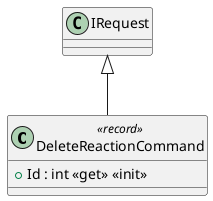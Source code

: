 @startuml
class DeleteReactionCommand <<record>> {
    + Id : int <<get>> <<init>>
}
IRequest <|-- DeleteReactionCommand
@enduml
